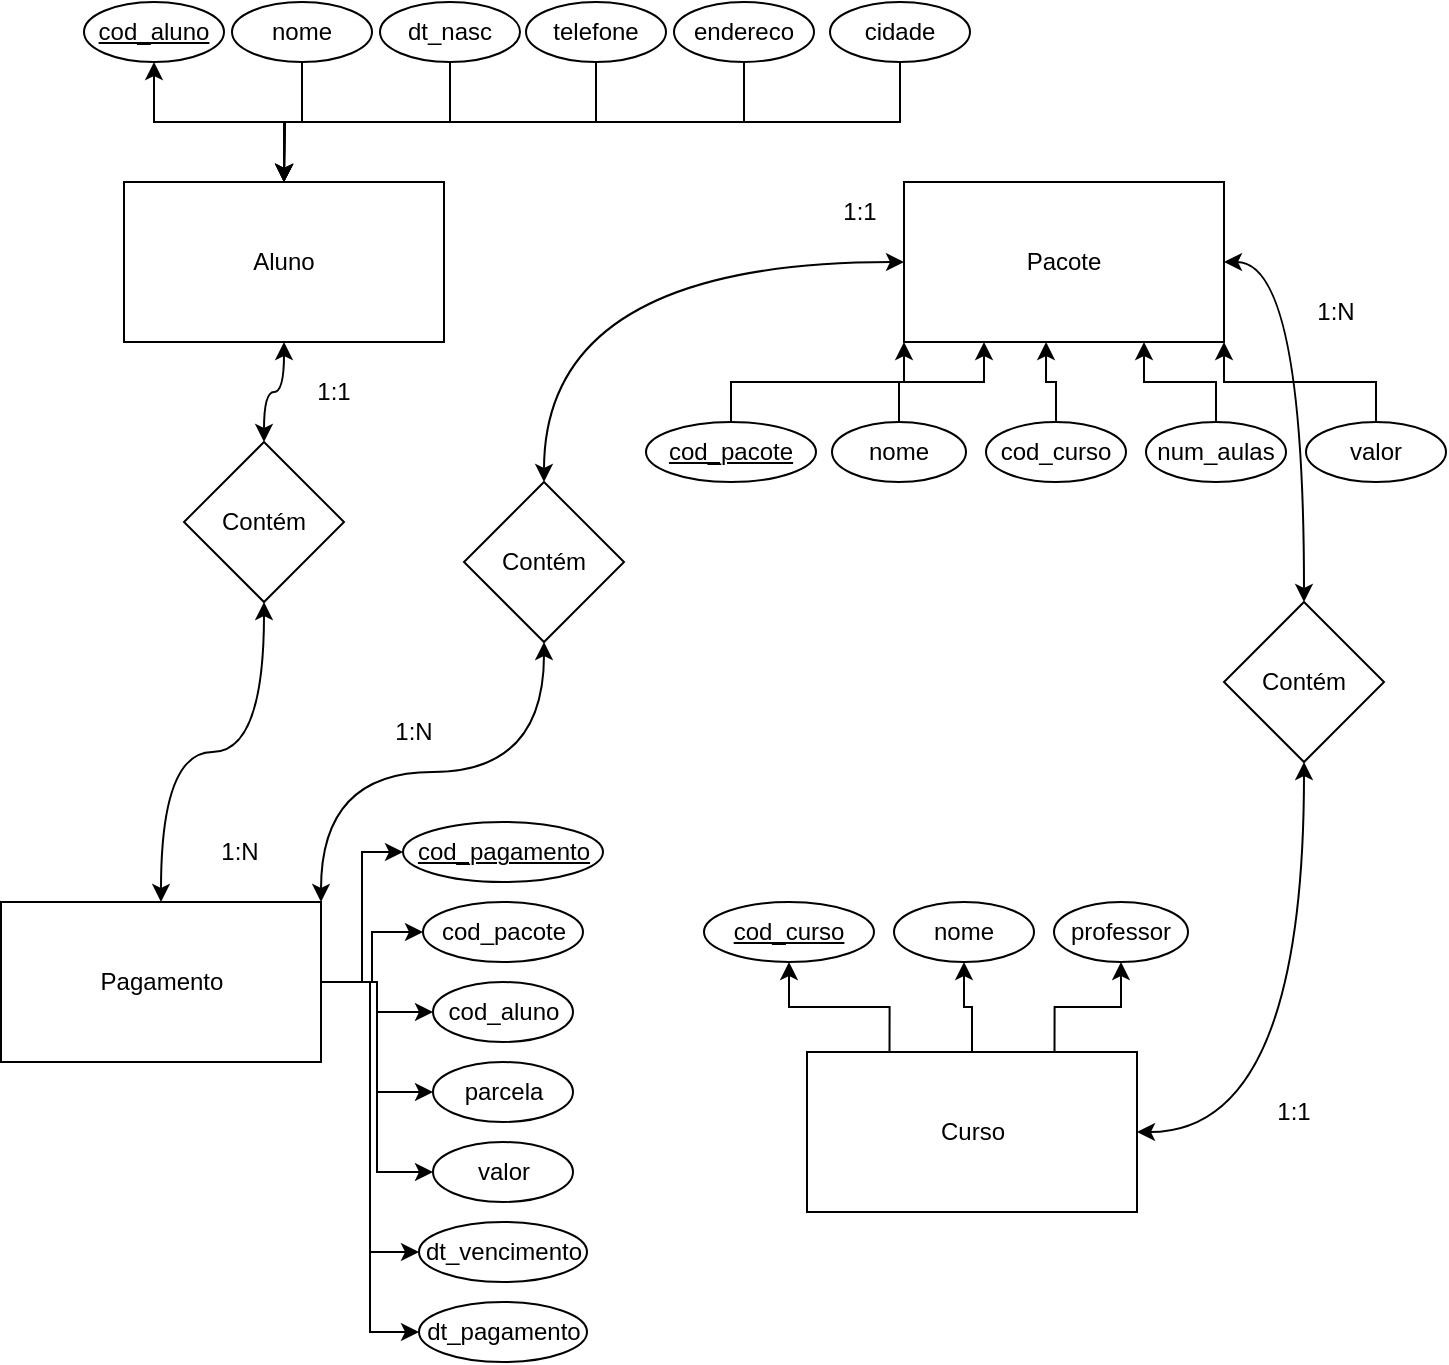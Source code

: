 <mxfile version="16.6.3" type="github">
  <diagram id="jnD_gSt5hvzfcJ09THhr" name="Page-1">
    <mxGraphModel dx="920" dy="885" grid="1" gridSize="10" guides="1" tooltips="1" connect="1" arrows="1" fold="1" page="1" pageScale="1" pageWidth="850" pageHeight="1100" math="0" shadow="0">
      <root>
        <mxCell id="0" />
        <mxCell id="1" parent="0" />
        <mxCell id="G0bDkmeeft4scStbxqP6-10" style="edgeStyle=orthogonalEdgeStyle;rounded=0;orthogonalLoop=1;jettySize=auto;html=1;entryX=0.5;entryY=1;entryDx=0;entryDy=0;exitX=0.5;exitY=0;exitDx=0;exitDy=0;" edge="1" parent="1" source="G0bDkmeeft4scStbxqP6-1" target="G0bDkmeeft4scStbxqP6-5">
          <mxGeometry relative="1" as="geometry">
            <mxPoint x="10" y="290" as="sourcePoint" />
          </mxGeometry>
        </mxCell>
        <mxCell id="G0bDkmeeft4scStbxqP6-57" style="edgeStyle=orthogonalEdgeStyle;curved=1;rounded=0;orthogonalLoop=1;jettySize=auto;html=1;exitX=0.5;exitY=1;exitDx=0;exitDy=0;startArrow=classic;startFill=1;endArrow=classic;endFill=1;elbow=vertical;" edge="1" parent="1" source="G0bDkmeeft4scStbxqP6-1" target="G0bDkmeeft4scStbxqP6-55">
          <mxGeometry relative="1" as="geometry" />
        </mxCell>
        <mxCell id="G0bDkmeeft4scStbxqP6-1" value="Aluno" style="rounded=0;whiteSpace=wrap;html=1;" vertex="1" parent="1">
          <mxGeometry x="80" y="230" width="160" height="80" as="geometry" />
        </mxCell>
        <mxCell id="G0bDkmeeft4scStbxqP6-67" style="edgeStyle=orthogonalEdgeStyle;curved=1;rounded=0;orthogonalLoop=1;jettySize=auto;html=1;exitX=1;exitY=0.5;exitDx=0;exitDy=0;entryX=0.5;entryY=0;entryDx=0;entryDy=0;startArrow=classic;startFill=1;endArrow=classic;endFill=1;elbow=vertical;" edge="1" parent="1" source="G0bDkmeeft4scStbxqP6-2" target="G0bDkmeeft4scStbxqP6-66">
          <mxGeometry relative="1" as="geometry" />
        </mxCell>
        <mxCell id="G0bDkmeeft4scStbxqP6-2" value="Pacote" style="rounded=0;whiteSpace=wrap;html=1;" vertex="1" parent="1">
          <mxGeometry x="470" y="230" width="160" height="80" as="geometry" />
        </mxCell>
        <mxCell id="G0bDkmeeft4scStbxqP6-26" style="edgeStyle=orthogonalEdgeStyle;rounded=0;orthogonalLoop=1;jettySize=auto;html=1;exitX=1;exitY=0.5;exitDx=0;exitDy=0;entryX=0;entryY=0.5;entryDx=0;entryDy=0;" edge="1" parent="1" source="G0bDkmeeft4scStbxqP6-3" target="G0bDkmeeft4scStbxqP6-16">
          <mxGeometry relative="1" as="geometry" />
        </mxCell>
        <mxCell id="G0bDkmeeft4scStbxqP6-27" style="edgeStyle=orthogonalEdgeStyle;rounded=0;orthogonalLoop=1;jettySize=auto;html=1;exitX=1;exitY=0.5;exitDx=0;exitDy=0;entryX=0;entryY=0.5;entryDx=0;entryDy=0;" edge="1" parent="1" source="G0bDkmeeft4scStbxqP6-3" target="G0bDkmeeft4scStbxqP6-20">
          <mxGeometry relative="1" as="geometry" />
        </mxCell>
        <mxCell id="G0bDkmeeft4scStbxqP6-28" style="edgeStyle=orthogonalEdgeStyle;rounded=0;orthogonalLoop=1;jettySize=auto;html=1;exitX=1;exitY=0.5;exitDx=0;exitDy=0;entryX=0;entryY=0.5;entryDx=0;entryDy=0;" edge="1" parent="1" source="G0bDkmeeft4scStbxqP6-3" target="G0bDkmeeft4scStbxqP6-21">
          <mxGeometry relative="1" as="geometry" />
        </mxCell>
        <mxCell id="G0bDkmeeft4scStbxqP6-29" style="edgeStyle=orthogonalEdgeStyle;rounded=0;orthogonalLoop=1;jettySize=auto;html=1;exitX=1;exitY=0.5;exitDx=0;exitDy=0;entryX=0;entryY=0.5;entryDx=0;entryDy=0;" edge="1" parent="1" source="G0bDkmeeft4scStbxqP6-3" target="G0bDkmeeft4scStbxqP6-22">
          <mxGeometry relative="1" as="geometry" />
        </mxCell>
        <mxCell id="G0bDkmeeft4scStbxqP6-30" style="edgeStyle=orthogonalEdgeStyle;rounded=0;orthogonalLoop=1;jettySize=auto;html=1;exitX=1;exitY=0.5;exitDx=0;exitDy=0;entryX=0;entryY=0.5;entryDx=0;entryDy=0;" edge="1" parent="1" source="G0bDkmeeft4scStbxqP6-3" target="G0bDkmeeft4scStbxqP6-23">
          <mxGeometry relative="1" as="geometry" />
        </mxCell>
        <mxCell id="G0bDkmeeft4scStbxqP6-31" style="edgeStyle=orthogonalEdgeStyle;rounded=0;orthogonalLoop=1;jettySize=auto;html=1;exitX=1;exitY=0.5;exitDx=0;exitDy=0;entryX=0;entryY=0.5;entryDx=0;entryDy=0;" edge="1" parent="1" source="G0bDkmeeft4scStbxqP6-3" target="G0bDkmeeft4scStbxqP6-24">
          <mxGeometry relative="1" as="geometry" />
        </mxCell>
        <mxCell id="G0bDkmeeft4scStbxqP6-32" style="edgeStyle=orthogonalEdgeStyle;rounded=0;orthogonalLoop=1;jettySize=auto;html=1;exitX=1;exitY=0.5;exitDx=0;exitDy=0;entryX=0;entryY=0.5;entryDx=0;entryDy=0;" edge="1" parent="1" source="G0bDkmeeft4scStbxqP6-3" target="G0bDkmeeft4scStbxqP6-25">
          <mxGeometry relative="1" as="geometry" />
        </mxCell>
        <mxCell id="G0bDkmeeft4scStbxqP6-62" style="edgeStyle=orthogonalEdgeStyle;curved=1;rounded=0;orthogonalLoop=1;jettySize=auto;html=1;exitX=1;exitY=0;exitDx=0;exitDy=0;startArrow=classic;startFill=1;endArrow=classic;endFill=1;elbow=vertical;" edge="1" parent="1" source="G0bDkmeeft4scStbxqP6-3" target="G0bDkmeeft4scStbxqP6-61">
          <mxGeometry relative="1" as="geometry" />
        </mxCell>
        <mxCell id="G0bDkmeeft4scStbxqP6-3" value="Pagamento" style="rounded=0;whiteSpace=wrap;html=1;" vertex="1" parent="1">
          <mxGeometry x="18.5" y="590" width="160" height="80" as="geometry" />
        </mxCell>
        <mxCell id="G0bDkmeeft4scStbxqP6-49" style="edgeStyle=orthogonalEdgeStyle;rounded=0;orthogonalLoop=1;jettySize=auto;html=1;exitX=0.25;exitY=0;exitDx=0;exitDy=0;" edge="1" parent="1" source="G0bDkmeeft4scStbxqP6-4" target="G0bDkmeeft4scStbxqP6-46">
          <mxGeometry relative="1" as="geometry" />
        </mxCell>
        <mxCell id="G0bDkmeeft4scStbxqP6-50" style="edgeStyle=orthogonalEdgeStyle;rounded=0;orthogonalLoop=1;jettySize=auto;html=1;exitX=0.5;exitY=0;exitDx=0;exitDy=0;entryX=0.5;entryY=1;entryDx=0;entryDy=0;" edge="1" parent="1" source="G0bDkmeeft4scStbxqP6-4" target="G0bDkmeeft4scStbxqP6-48">
          <mxGeometry relative="1" as="geometry" />
        </mxCell>
        <mxCell id="G0bDkmeeft4scStbxqP6-51" style="edgeStyle=orthogonalEdgeStyle;rounded=0;orthogonalLoop=1;jettySize=auto;html=1;exitX=0.75;exitY=0;exitDx=0;exitDy=0;entryX=0.5;entryY=1;entryDx=0;entryDy=0;" edge="1" parent="1" source="G0bDkmeeft4scStbxqP6-4" target="G0bDkmeeft4scStbxqP6-47">
          <mxGeometry relative="1" as="geometry" />
        </mxCell>
        <mxCell id="G0bDkmeeft4scStbxqP6-68" style="edgeStyle=orthogonalEdgeStyle;curved=1;rounded=0;orthogonalLoop=1;jettySize=auto;html=1;exitX=1;exitY=0.5;exitDx=0;exitDy=0;startArrow=classic;startFill=1;endArrow=classic;endFill=1;elbow=vertical;" edge="1" parent="1" source="G0bDkmeeft4scStbxqP6-4" target="G0bDkmeeft4scStbxqP6-66">
          <mxGeometry relative="1" as="geometry" />
        </mxCell>
        <mxCell id="G0bDkmeeft4scStbxqP6-4" value="Curso" style="rounded=0;whiteSpace=wrap;html=1;" vertex="1" parent="1">
          <mxGeometry x="421.5" y="665" width="165" height="80" as="geometry" />
        </mxCell>
        <mxCell id="G0bDkmeeft4scStbxqP6-5" value="&lt;u&gt;cod_aluno&lt;/u&gt;" style="ellipse;whiteSpace=wrap;html=1;strokeColor=#000000;" vertex="1" parent="1">
          <mxGeometry x="60" y="140" width="70" height="30" as="geometry" />
        </mxCell>
        <mxCell id="G0bDkmeeft4scStbxqP6-11" style="edgeStyle=orthogonalEdgeStyle;rounded=0;orthogonalLoop=1;jettySize=auto;html=1;exitX=0.5;exitY=1;exitDx=0;exitDy=0;entryX=0.5;entryY=0;entryDx=0;entryDy=0;" edge="1" parent="1" source="G0bDkmeeft4scStbxqP6-6" target="G0bDkmeeft4scStbxqP6-1">
          <mxGeometry relative="1" as="geometry">
            <mxPoint x="340" y="220" as="targetPoint" />
          </mxGeometry>
        </mxCell>
        <mxCell id="G0bDkmeeft4scStbxqP6-6" value="nome" style="ellipse;whiteSpace=wrap;html=1;strokeColor=#000000;" vertex="1" parent="1">
          <mxGeometry x="134" y="140" width="70" height="30" as="geometry" />
        </mxCell>
        <mxCell id="G0bDkmeeft4scStbxqP6-13" style="edgeStyle=orthogonalEdgeStyle;rounded=0;orthogonalLoop=1;jettySize=auto;html=1;exitX=0.5;exitY=1;exitDx=0;exitDy=0;" edge="1" parent="1" source="G0bDkmeeft4scStbxqP6-7">
          <mxGeometry relative="1" as="geometry">
            <mxPoint x="160" y="230" as="targetPoint" />
          </mxGeometry>
        </mxCell>
        <mxCell id="G0bDkmeeft4scStbxqP6-7" value="dt_nasc" style="ellipse;whiteSpace=wrap;html=1;strokeColor=#000000;" vertex="1" parent="1">
          <mxGeometry x="208" y="140" width="70" height="30" as="geometry" />
        </mxCell>
        <mxCell id="G0bDkmeeft4scStbxqP6-14" style="edgeStyle=orthogonalEdgeStyle;rounded=0;orthogonalLoop=1;jettySize=auto;html=1;exitX=0.5;exitY=1;exitDx=0;exitDy=0;entryX=0.5;entryY=0;entryDx=0;entryDy=0;" edge="1" parent="1" source="G0bDkmeeft4scStbxqP6-8" target="G0bDkmeeft4scStbxqP6-1">
          <mxGeometry relative="1" as="geometry" />
        </mxCell>
        <mxCell id="G0bDkmeeft4scStbxqP6-8" value="telefone" style="ellipse;whiteSpace=wrap;html=1;strokeColor=#000000;" vertex="1" parent="1">
          <mxGeometry x="281" y="140" width="70" height="30" as="geometry" />
        </mxCell>
        <mxCell id="G0bDkmeeft4scStbxqP6-15" style="edgeStyle=orthogonalEdgeStyle;rounded=0;orthogonalLoop=1;jettySize=auto;html=1;exitX=0.5;exitY=1;exitDx=0;exitDy=0;" edge="1" parent="1" source="G0bDkmeeft4scStbxqP6-9">
          <mxGeometry relative="1" as="geometry">
            <mxPoint x="160" y="230" as="targetPoint" />
          </mxGeometry>
        </mxCell>
        <mxCell id="G0bDkmeeft4scStbxqP6-9" value="cidade" style="ellipse;whiteSpace=wrap;html=1;strokeColor=#000000;" vertex="1" parent="1">
          <mxGeometry x="433" y="140" width="70" height="30" as="geometry" />
        </mxCell>
        <mxCell id="G0bDkmeeft4scStbxqP6-16" value="&lt;u&gt;cod_pagamento&lt;/u&gt;" style="ellipse;whiteSpace=wrap;html=1;strokeColor=#000000;" vertex="1" parent="1">
          <mxGeometry x="219.5" y="550" width="100" height="30" as="geometry" />
        </mxCell>
        <mxCell id="G0bDkmeeft4scStbxqP6-19" style="edgeStyle=orthogonalEdgeStyle;rounded=0;orthogonalLoop=1;jettySize=auto;html=1;exitX=0.5;exitY=1;exitDx=0;exitDy=0;entryX=0.5;entryY=0;entryDx=0;entryDy=0;" edge="1" parent="1" source="G0bDkmeeft4scStbxqP6-17" target="G0bDkmeeft4scStbxqP6-1">
          <mxGeometry relative="1" as="geometry" />
        </mxCell>
        <mxCell id="G0bDkmeeft4scStbxqP6-17" value="endereco" style="ellipse;whiteSpace=wrap;html=1;strokeColor=#000000;" vertex="1" parent="1">
          <mxGeometry x="355" y="140" width="70" height="30" as="geometry" />
        </mxCell>
        <mxCell id="G0bDkmeeft4scStbxqP6-20" value="cod_pacote" style="ellipse;whiteSpace=wrap;html=1;strokeColor=#000000;" vertex="1" parent="1">
          <mxGeometry x="229.5" y="590" width="80" height="30" as="geometry" />
        </mxCell>
        <mxCell id="G0bDkmeeft4scStbxqP6-21" value="cod_aluno" style="ellipse;whiteSpace=wrap;html=1;strokeColor=#000000;" vertex="1" parent="1">
          <mxGeometry x="234.5" y="630" width="70" height="30" as="geometry" />
        </mxCell>
        <mxCell id="G0bDkmeeft4scStbxqP6-22" value="parcela" style="ellipse;whiteSpace=wrap;html=1;strokeColor=#000000;" vertex="1" parent="1">
          <mxGeometry x="234.5" y="670" width="70" height="30" as="geometry" />
        </mxCell>
        <mxCell id="G0bDkmeeft4scStbxqP6-23" value="valor" style="ellipse;whiteSpace=wrap;html=1;strokeColor=#000000;" vertex="1" parent="1">
          <mxGeometry x="234.5" y="710" width="70" height="30" as="geometry" />
        </mxCell>
        <mxCell id="G0bDkmeeft4scStbxqP6-24" value="dt_vencimento" style="ellipse;whiteSpace=wrap;html=1;strokeColor=#000000;" vertex="1" parent="1">
          <mxGeometry x="227.5" y="750" width="84" height="30" as="geometry" />
        </mxCell>
        <mxCell id="G0bDkmeeft4scStbxqP6-25" value="dt_pagamento" style="ellipse;whiteSpace=wrap;html=1;strokeColor=#000000;" vertex="1" parent="1">
          <mxGeometry x="227.5" y="790" width="84" height="30" as="geometry" />
        </mxCell>
        <mxCell id="G0bDkmeeft4scStbxqP6-41" style="edgeStyle=orthogonalEdgeStyle;rounded=0;orthogonalLoop=1;jettySize=auto;html=1;exitX=0.5;exitY=0;exitDx=0;exitDy=0;entryX=0;entryY=1;entryDx=0;entryDy=0;" edge="1" parent="1" source="G0bDkmeeft4scStbxqP6-33" target="G0bDkmeeft4scStbxqP6-2">
          <mxGeometry relative="1" as="geometry" />
        </mxCell>
        <mxCell id="G0bDkmeeft4scStbxqP6-33" value="&lt;u&gt;cod_pacote&lt;/u&gt;" style="ellipse;whiteSpace=wrap;html=1;strokeColor=#000000;" vertex="1" parent="1">
          <mxGeometry x="341" y="350" width="85" height="30" as="geometry" />
        </mxCell>
        <mxCell id="G0bDkmeeft4scStbxqP6-42" style="edgeStyle=orthogonalEdgeStyle;rounded=0;orthogonalLoop=1;jettySize=auto;html=1;exitX=0.5;exitY=0;exitDx=0;exitDy=0;entryX=0.25;entryY=1;entryDx=0;entryDy=0;" edge="1" parent="1" source="G0bDkmeeft4scStbxqP6-34" target="G0bDkmeeft4scStbxqP6-2">
          <mxGeometry relative="1" as="geometry" />
        </mxCell>
        <mxCell id="G0bDkmeeft4scStbxqP6-34" value="nome" style="ellipse;whiteSpace=wrap;html=1;strokeColor=#000000;" vertex="1" parent="1">
          <mxGeometry x="434" y="350" width="67" height="30" as="geometry" />
        </mxCell>
        <mxCell id="G0bDkmeeft4scStbxqP6-43" style="edgeStyle=orthogonalEdgeStyle;rounded=0;orthogonalLoop=1;jettySize=auto;html=1;exitX=0.5;exitY=0;exitDx=0;exitDy=0;entryX=0.444;entryY=1;entryDx=0;entryDy=0;entryPerimeter=0;" edge="1" parent="1" source="G0bDkmeeft4scStbxqP6-35" target="G0bDkmeeft4scStbxqP6-2">
          <mxGeometry relative="1" as="geometry" />
        </mxCell>
        <mxCell id="G0bDkmeeft4scStbxqP6-35" value="cod_curso" style="ellipse;whiteSpace=wrap;html=1;strokeColor=#000000;" vertex="1" parent="1">
          <mxGeometry x="511" y="350" width="70" height="30" as="geometry" />
        </mxCell>
        <mxCell id="G0bDkmeeft4scStbxqP6-44" style="edgeStyle=orthogonalEdgeStyle;rounded=0;orthogonalLoop=1;jettySize=auto;html=1;exitX=0.5;exitY=0;exitDx=0;exitDy=0;entryX=0.75;entryY=1;entryDx=0;entryDy=0;" edge="1" parent="1" source="G0bDkmeeft4scStbxqP6-36" target="G0bDkmeeft4scStbxqP6-2">
          <mxGeometry relative="1" as="geometry" />
        </mxCell>
        <mxCell id="G0bDkmeeft4scStbxqP6-36" value="num_aulas" style="ellipse;whiteSpace=wrap;html=1;strokeColor=#000000;" vertex="1" parent="1">
          <mxGeometry x="591" y="350" width="70" height="30" as="geometry" />
        </mxCell>
        <mxCell id="G0bDkmeeft4scStbxqP6-45" style="edgeStyle=orthogonalEdgeStyle;rounded=0;orthogonalLoop=1;jettySize=auto;html=1;exitX=0.5;exitY=0;exitDx=0;exitDy=0;entryX=1;entryY=1;entryDx=0;entryDy=0;" edge="1" parent="1" source="G0bDkmeeft4scStbxqP6-37" target="G0bDkmeeft4scStbxqP6-2">
          <mxGeometry relative="1" as="geometry" />
        </mxCell>
        <mxCell id="G0bDkmeeft4scStbxqP6-37" value="valor" style="ellipse;whiteSpace=wrap;html=1;strokeColor=#000000;" vertex="1" parent="1">
          <mxGeometry x="671" y="350" width="70" height="30" as="geometry" />
        </mxCell>
        <mxCell id="G0bDkmeeft4scStbxqP6-46" value="&lt;u&gt;cod_curso&lt;/u&gt;" style="ellipse;whiteSpace=wrap;html=1;strokeColor=#000000;" vertex="1" parent="1">
          <mxGeometry x="370" y="590" width="85" height="30" as="geometry" />
        </mxCell>
        <mxCell id="G0bDkmeeft4scStbxqP6-47" value="professor" style="ellipse;whiteSpace=wrap;html=1;strokeColor=#000000;" vertex="1" parent="1">
          <mxGeometry x="545" y="590" width="67" height="30" as="geometry" />
        </mxCell>
        <mxCell id="G0bDkmeeft4scStbxqP6-48" value="nome" style="ellipse;whiteSpace=wrap;html=1;strokeColor=#000000;" vertex="1" parent="1">
          <mxGeometry x="465" y="590" width="70" height="30" as="geometry" />
        </mxCell>
        <mxCell id="G0bDkmeeft4scStbxqP6-58" style="edgeStyle=orthogonalEdgeStyle;curved=1;rounded=0;orthogonalLoop=1;jettySize=auto;html=1;exitX=0.5;exitY=1;exitDx=0;exitDy=0;startArrow=classic;startFill=1;endArrow=classic;endFill=1;elbow=vertical;" edge="1" parent="1" source="G0bDkmeeft4scStbxqP6-55" target="G0bDkmeeft4scStbxqP6-3">
          <mxGeometry relative="1" as="geometry" />
        </mxCell>
        <mxCell id="G0bDkmeeft4scStbxqP6-55" value="Contém" style="rhombus;whiteSpace=wrap;html=1;strokeColor=#000000;" vertex="1" parent="1">
          <mxGeometry x="110" y="360" width="80" height="80" as="geometry" />
        </mxCell>
        <mxCell id="G0bDkmeeft4scStbxqP6-56" value="1:1" style="text;html=1;strokeColor=none;fillColor=none;align=center;verticalAlign=middle;whiteSpace=wrap;rounded=0;" vertex="1" parent="1">
          <mxGeometry x="170" y="320" width="30" height="30" as="geometry" />
        </mxCell>
        <mxCell id="G0bDkmeeft4scStbxqP6-60" value="1:N" style="text;html=1;strokeColor=none;fillColor=none;align=center;verticalAlign=middle;whiteSpace=wrap;rounded=0;rotation=0;" vertex="1" parent="1">
          <mxGeometry x="122.5" y="550" width="30" height="30" as="geometry" />
        </mxCell>
        <mxCell id="G0bDkmeeft4scStbxqP6-63" style="edgeStyle=orthogonalEdgeStyle;curved=1;rounded=0;orthogonalLoop=1;jettySize=auto;html=1;exitX=0.5;exitY=0;exitDx=0;exitDy=0;entryX=0;entryY=0.5;entryDx=0;entryDy=0;startArrow=classic;startFill=1;endArrow=classic;endFill=1;elbow=vertical;" edge="1" parent="1" source="G0bDkmeeft4scStbxqP6-61" target="G0bDkmeeft4scStbxqP6-2">
          <mxGeometry relative="1" as="geometry" />
        </mxCell>
        <mxCell id="G0bDkmeeft4scStbxqP6-61" value="Contém" style="rhombus;whiteSpace=wrap;html=1;strokeColor=#000000;" vertex="1" parent="1">
          <mxGeometry x="250" y="380" width="80" height="80" as="geometry" />
        </mxCell>
        <mxCell id="G0bDkmeeft4scStbxqP6-64" value="1:1" style="text;html=1;strokeColor=none;fillColor=none;align=center;verticalAlign=middle;whiteSpace=wrap;rounded=0;" vertex="1" parent="1">
          <mxGeometry x="433" y="230" width="30" height="30" as="geometry" />
        </mxCell>
        <mxCell id="G0bDkmeeft4scStbxqP6-65" value="1:N" style="text;html=1;strokeColor=none;fillColor=none;align=center;verticalAlign=middle;whiteSpace=wrap;rounded=0;rotation=0;" vertex="1" parent="1">
          <mxGeometry x="210" y="490" width="30" height="30" as="geometry" />
        </mxCell>
        <mxCell id="G0bDkmeeft4scStbxqP6-66" value="Contém" style="rhombus;whiteSpace=wrap;html=1;strokeColor=#000000;" vertex="1" parent="1">
          <mxGeometry x="630" y="440" width="80" height="80" as="geometry" />
        </mxCell>
        <mxCell id="G0bDkmeeft4scStbxqP6-69" value="1:N" style="text;html=1;strokeColor=none;fillColor=none;align=center;verticalAlign=middle;whiteSpace=wrap;rounded=0;rotation=0;" vertex="1" parent="1">
          <mxGeometry x="671" y="280" width="30" height="30" as="geometry" />
        </mxCell>
        <mxCell id="G0bDkmeeft4scStbxqP6-70" value="1:1" style="text;html=1;strokeColor=none;fillColor=none;align=center;verticalAlign=middle;whiteSpace=wrap;rounded=0;" vertex="1" parent="1">
          <mxGeometry x="650" y="680" width="30" height="30" as="geometry" />
        </mxCell>
      </root>
    </mxGraphModel>
  </diagram>
</mxfile>

